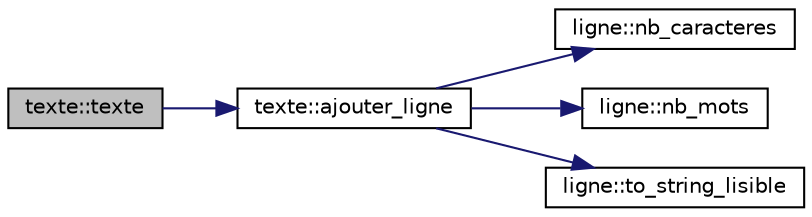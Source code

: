 digraph "texte::texte"
{
  edge [fontname="Helvetica",fontsize="10",labelfontname="Helvetica",labelfontsize="10"];
  node [fontname="Helvetica",fontsize="10",shape=record];
  rankdir="LR";
  Node3 [label="texte::texte",height=0.2,width=0.4,color="black", fillcolor="grey75", style="filled", fontcolor="black"];
  Node3 -> Node4 [color="midnightblue",fontsize="10",style="solid",fontname="Helvetica"];
  Node4 [label="texte::ajouter_ligne",height=0.2,width=0.4,color="black", fillcolor="white", style="filled",URL="$classtexte.html#abb3d9763a37659b12552379cb4e0dc8c"];
  Node4 -> Node5 [color="midnightblue",fontsize="10",style="solid",fontname="Helvetica"];
  Node5 [label="ligne::nb_caracteres",height=0.2,width=0.4,color="black", fillcolor="white", style="filled",URL="$classligne.html#a3bfedd99e8ffbb068432df6d0768d5d1"];
  Node4 -> Node6 [color="midnightblue",fontsize="10",style="solid",fontname="Helvetica"];
  Node6 [label="ligne::nb_mots",height=0.2,width=0.4,color="black", fillcolor="white", style="filled",URL="$classligne.html#ada0847f3e3c95773bb2c03db970f81d7"];
  Node4 -> Node7 [color="midnightblue",fontsize="10",style="solid",fontname="Helvetica"];
  Node7 [label="ligne::to_string_lisible",height=0.2,width=0.4,color="black", fillcolor="white", style="filled",URL="$classligne.html#affd23e66b472f932e1e28df34a652539"];
}
